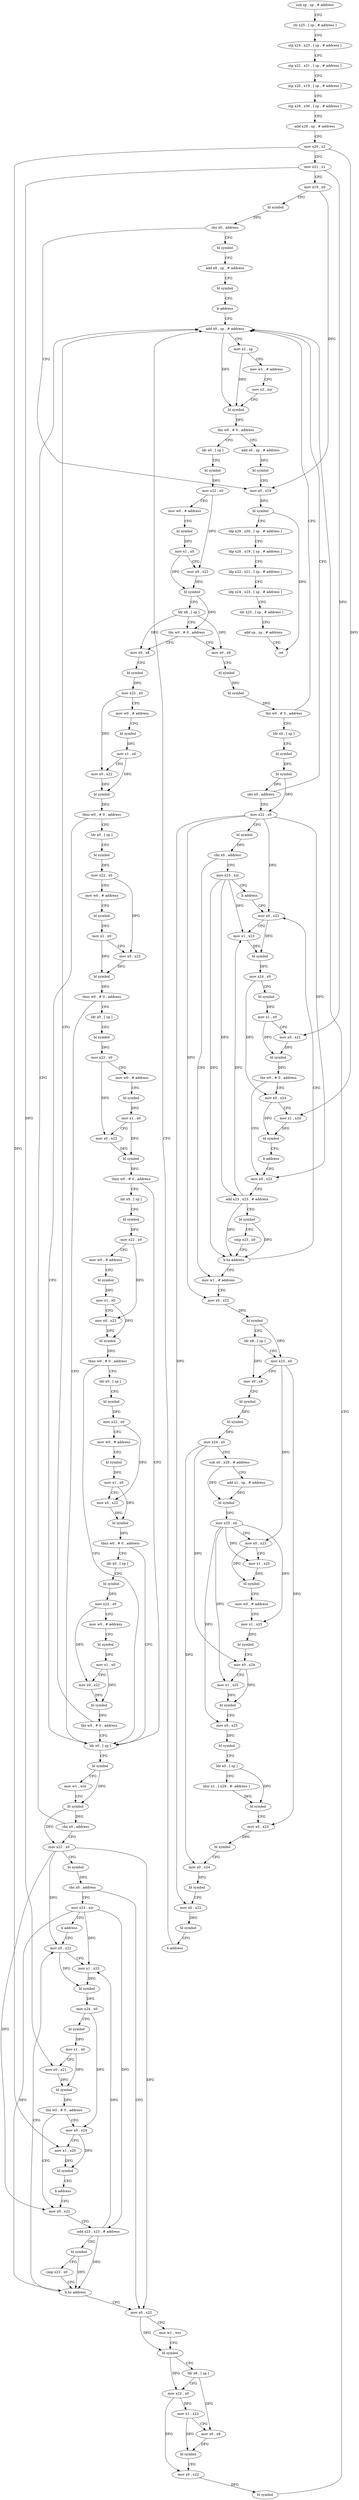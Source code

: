 digraph "func" {
"83272" [label = "sub sp , sp , # address" ]
"83276" [label = "str x25 , [ sp , # address ]" ]
"83280" [label = "stp x24 , x23 , [ sp , # address ]" ]
"83284" [label = "stp x22 , x21 , [ sp , # address ]" ]
"83288" [label = "stp x20 , x19 , [ sp , # address ]" ]
"83292" [label = "stp x29 , x30 , [ sp , # address ]" ]
"83296" [label = "add x29 , sp , # address" ]
"83300" [label = "mov x20 , x2" ]
"83304" [label = "mov x21 , x1" ]
"83308" [label = "mov x19 , x0" ]
"83312" [label = "bl symbol" ]
"83316" [label = "cbz x0 , address" ]
"84036" [label = "mov x0 , x19" ]
"83320" [label = "bl symbol" ]
"84040" [label = "bl symbol" ]
"84044" [label = "ldp x29 , x30 , [ sp , # address ]" ]
"84048" [label = "ldp x20 , x19 , [ sp , # address ]" ]
"84052" [label = "ldp x22 , x21 , [ sp , # address ]" ]
"84056" [label = "ldp x24 , x23 , [ sp , # address ]" ]
"84060" [label = "ldr x25 , [ sp , # address ]" ]
"84064" [label = "add sp , sp , # address" ]
"84068" [label = "ret" ]
"83324" [label = "add x8 , sp , # address" ]
"83328" [label = "bl symbol" ]
"83332" [label = "b address" ]
"83376" [label = "add x0 , sp , # address" ]
"83380" [label = "mov x2 , sp" ]
"83384" [label = "mov w1 , # address" ]
"83388" [label = "mov x3 , xzr" ]
"83392" [label = "bl symbol" ]
"83396" [label = "tbz w0 , # 0 , address" ]
"84028" [label = "add x0 , sp , # address" ]
"83400" [label = "ldr x0 , [ sp ]" ]
"84032" [label = "bl symbol" ]
"83404" [label = "bl symbol" ]
"83408" [label = "mov x22 , x0" ]
"83412" [label = "mov w0 , # address" ]
"83416" [label = "bl symbol" ]
"83420" [label = "mov x1 , x0" ]
"83424" [label = "mov x0 , x22" ]
"83428" [label = "bl symbol" ]
"83432" [label = "ldr x8 , [ sp ]" ]
"83436" [label = "tbz w0 , # 0 , address" ]
"83564" [label = "mov x0 , x8" ]
"83440" [label = "mov x0 , x8" ]
"83568" [label = "bl symbol" ]
"83572" [label = "mov x22 , x0" ]
"83576" [label = "mov w0 , # address" ]
"83580" [label = "bl symbol" ]
"83584" [label = "mov x1 , x0" ]
"83588" [label = "mov x0 , x22" ]
"83592" [label = "bl symbol" ]
"83596" [label = "tbnz w0 , # 0 , address" ]
"83780" [label = "ldr x0 , [ sp ]" ]
"83600" [label = "ldr x0 , [ sp ]" ]
"83444" [label = "bl symbol" ]
"83448" [label = "bl symbol" ]
"83452" [label = "tbz w0 , # 0 , address" ]
"83456" [label = "ldr x0 , [ sp ]" ]
"83784" [label = "bl symbol" ]
"83788" [label = "mov w1 , wzr" ]
"83792" [label = "bl symbol" ]
"83796" [label = "cbz x0 , address" ]
"83800" [label = "mov x22 , x0" ]
"83604" [label = "bl symbol" ]
"83608" [label = "mov x22 , x0" ]
"83612" [label = "mov w0 , # address" ]
"83616" [label = "bl symbol" ]
"83620" [label = "mov x1 , x0" ]
"83624" [label = "mov x0 , x22" ]
"83628" [label = "bl symbol" ]
"83632" [label = "tbnz w0 , # 0 , address" ]
"83636" [label = "ldr x0 , [ sp ]" ]
"83460" [label = "bl symbol" ]
"83464" [label = "bl symbol" ]
"83468" [label = "cbz x0 , address" ]
"83472" [label = "mov x22 , x0" ]
"83804" [label = "bl symbol" ]
"83808" [label = "cbz x0 , address" ]
"83336" [label = "mov x0 , x22" ]
"83812" [label = "mov x23 , xzr" ]
"83640" [label = "bl symbol" ]
"83644" [label = "mov x22 , x0" ]
"83648" [label = "mov w0 , # address" ]
"83652" [label = "bl symbol" ]
"83656" [label = "mov x1 , x0" ]
"83660" [label = "mov x0 , x22" ]
"83664" [label = "bl symbol" ]
"83668" [label = "tbnz w0 , # 0 , address" ]
"83672" [label = "ldr x0 , [ sp ]" ]
"83476" [label = "bl symbol" ]
"83480" [label = "cbz x0 , address" ]
"83892" [label = "mov w1 , # address" ]
"83484" [label = "mov x23 , xzr" ]
"83340" [label = "mov w1 , wzr" ]
"83344" [label = "bl symbol" ]
"83348" [label = "ldr x8 , [ sp ]" ]
"83352" [label = "mov x22 , x0" ]
"83356" [label = "mov x1 , x22" ]
"83360" [label = "mov x0 , x8" ]
"83364" [label = "bl symbol" ]
"83368" [label = "mov x0 , x22" ]
"83372" [label = "bl symbol" ]
"83816" [label = "b address" ]
"83840" [label = "mov x0 , x22" ]
"83676" [label = "bl symbol" ]
"83680" [label = "mov x22 , x0" ]
"83684" [label = "mov w0 , # address" ]
"83688" [label = "bl symbol" ]
"83692" [label = "mov x1 , x0" ]
"83696" [label = "mov x0 , x22" ]
"83700" [label = "bl symbol" ]
"83704" [label = "tbnz w0 , # 0 , address" ]
"83708" [label = "ldr x0 , [ sp ]" ]
"83896" [label = "mov x0 , x22" ]
"83900" [label = "bl symbol" ]
"83904" [label = "ldr x8 , [ sp ]" ]
"83908" [label = "mov x23 , x0" ]
"83912" [label = "mov x0 , x8" ]
"83916" [label = "bl symbol" ]
"83920" [label = "bl symbol" ]
"83924" [label = "mov x24 , x0" ]
"83928" [label = "sub x0 , x29 , # address" ]
"83932" [label = "add x1 , sp , # address" ]
"83936" [label = "bl symbol" ]
"83940" [label = "mov x25 , x0" ]
"83944" [label = "mov x0 , x23" ]
"83948" [label = "mov x1 , x25" ]
"83952" [label = "bl symbol" ]
"83956" [label = "mov w0 , # address" ]
"83960" [label = "mov x1 , x25" ]
"83964" [label = "bl symbol" ]
"83968" [label = "mov x0 , x24" ]
"83972" [label = "mov x1 , x25" ]
"83976" [label = "bl symbol" ]
"83980" [label = "mov x0 , x25" ]
"83984" [label = "bl symbol" ]
"83988" [label = "ldr x0 , [ sp ]" ]
"83992" [label = "ldur x1 , [ x29 , #- address ]" ]
"83996" [label = "bl symbol" ]
"84000" [label = "mov x0 , x23" ]
"84004" [label = "bl symbol" ]
"84008" [label = "mov x0 , x24" ]
"84012" [label = "bl symbol" ]
"84016" [label = "mov x0 , x22" ]
"84020" [label = "bl symbol" ]
"84024" [label = "b address" ]
"83488" [label = "b address" ]
"83512" [label = "mov x0 , x22" ]
"83844" [label = "mov x1 , x23" ]
"83848" [label = "bl symbol" ]
"83852" [label = "mov x24 , x0" ]
"83856" [label = "bl symbol" ]
"83860" [label = "mov x1 , x0" ]
"83864" [label = "mov x0 , x21" ]
"83868" [label = "bl symbol" ]
"83872" [label = "tbz w0 , # 0 , address" ]
"83820" [label = "mov x0 , x22" ]
"83876" [label = "mov x0 , x24" ]
"83712" [label = "bl symbol" ]
"83716" [label = "mov x22 , x0" ]
"83720" [label = "mov w0 , # address" ]
"83724" [label = "bl symbol" ]
"83728" [label = "mov x1 , x0" ]
"83732" [label = "mov x0 , x22" ]
"83736" [label = "bl symbol" ]
"83740" [label = "tbnz w0 , # 0 , address" ]
"83744" [label = "ldr x0 , [ sp ]" ]
"83516" [label = "mov x1 , x23" ]
"83520" [label = "bl symbol" ]
"83524" [label = "mov x24 , x0" ]
"83528" [label = "bl symbol" ]
"83532" [label = "mov x1 , x0" ]
"83536" [label = "mov x0 , x21" ]
"83540" [label = "bl symbol" ]
"83544" [label = "tbz w0 , # 0 , address" ]
"83492" [label = "mov x0 , x22" ]
"83548" [label = "mov x0 , x24" ]
"83824" [label = "add x23 , x23 , # address" ]
"83828" [label = "bl symbol" ]
"83832" [label = "cmp x23 , x0" ]
"83836" [label = "b.hs address" ]
"83880" [label = "mov x1 , x20" ]
"83884" [label = "bl symbol" ]
"83888" [label = "b address" ]
"83748" [label = "bl symbol" ]
"83752" [label = "mov x22 , x0" ]
"83756" [label = "mov w0 , # address" ]
"83760" [label = "bl symbol" ]
"83764" [label = "mov x1 , x0" ]
"83768" [label = "mov x0 , x22" ]
"83772" [label = "bl symbol" ]
"83776" [label = "tbz w0 , # 0 , address" ]
"83496" [label = "add x23 , x23 , # address" ]
"83500" [label = "bl symbol" ]
"83504" [label = "cmp x23 , x0" ]
"83508" [label = "b.hs address" ]
"83552" [label = "mov x1 , x20" ]
"83556" [label = "bl symbol" ]
"83560" [label = "b address" ]
"83272" -> "83276" [ label = "CFG" ]
"83276" -> "83280" [ label = "CFG" ]
"83280" -> "83284" [ label = "CFG" ]
"83284" -> "83288" [ label = "CFG" ]
"83288" -> "83292" [ label = "CFG" ]
"83292" -> "83296" [ label = "CFG" ]
"83296" -> "83300" [ label = "CFG" ]
"83300" -> "83304" [ label = "CFG" ]
"83300" -> "83880" [ label = "DFG" ]
"83300" -> "83552" [ label = "DFG" ]
"83304" -> "83308" [ label = "CFG" ]
"83304" -> "83864" [ label = "DFG" ]
"83304" -> "83536" [ label = "DFG" ]
"83308" -> "83312" [ label = "CFG" ]
"83308" -> "84036" [ label = "DFG" ]
"83312" -> "83316" [ label = "DFG" ]
"83316" -> "84036" [ label = "CFG" ]
"83316" -> "83320" [ label = "CFG" ]
"84036" -> "84040" [ label = "DFG" ]
"83320" -> "83324" [ label = "CFG" ]
"84040" -> "84044" [ label = "CFG" ]
"84040" -> "84068" [ label = "DFG" ]
"84044" -> "84048" [ label = "CFG" ]
"84048" -> "84052" [ label = "CFG" ]
"84052" -> "84056" [ label = "CFG" ]
"84056" -> "84060" [ label = "CFG" ]
"84060" -> "84064" [ label = "CFG" ]
"84064" -> "84068" [ label = "CFG" ]
"83324" -> "83328" [ label = "CFG" ]
"83328" -> "83332" [ label = "CFG" ]
"83332" -> "83376" [ label = "CFG" ]
"83376" -> "83380" [ label = "CFG" ]
"83376" -> "83392" [ label = "DFG" ]
"83380" -> "83384" [ label = "CFG" ]
"83380" -> "83392" [ label = "DFG" ]
"83384" -> "83388" [ label = "CFG" ]
"83388" -> "83392" [ label = "CFG" ]
"83392" -> "83396" [ label = "DFG" ]
"83396" -> "84028" [ label = "CFG" ]
"83396" -> "83400" [ label = "CFG" ]
"84028" -> "84032" [ label = "DFG" ]
"83400" -> "83404" [ label = "CFG" ]
"84032" -> "84036" [ label = "CFG" ]
"83404" -> "83408" [ label = "DFG" ]
"83408" -> "83412" [ label = "CFG" ]
"83408" -> "83424" [ label = "DFG" ]
"83412" -> "83416" [ label = "CFG" ]
"83416" -> "83420" [ label = "DFG" ]
"83420" -> "83424" [ label = "CFG" ]
"83420" -> "83428" [ label = "DFG" ]
"83424" -> "83428" [ label = "DFG" ]
"83428" -> "83432" [ label = "CFG" ]
"83428" -> "83436" [ label = "DFG" ]
"83432" -> "83436" [ label = "CFG" ]
"83432" -> "83564" [ label = "DFG" ]
"83432" -> "83440" [ label = "DFG" ]
"83436" -> "83564" [ label = "CFG" ]
"83436" -> "83440" [ label = "CFG" ]
"83564" -> "83568" [ label = "CFG" ]
"83440" -> "83444" [ label = "CFG" ]
"83568" -> "83572" [ label = "DFG" ]
"83572" -> "83576" [ label = "CFG" ]
"83572" -> "83588" [ label = "DFG" ]
"83576" -> "83580" [ label = "CFG" ]
"83580" -> "83584" [ label = "DFG" ]
"83584" -> "83588" [ label = "CFG" ]
"83584" -> "83592" [ label = "DFG" ]
"83588" -> "83592" [ label = "DFG" ]
"83592" -> "83596" [ label = "DFG" ]
"83596" -> "83780" [ label = "CFG" ]
"83596" -> "83600" [ label = "CFG" ]
"83780" -> "83784" [ label = "CFG" ]
"83600" -> "83604" [ label = "CFG" ]
"83444" -> "83448" [ label = "DFG" ]
"83448" -> "83452" [ label = "DFG" ]
"83452" -> "83376" [ label = "CFG" ]
"83452" -> "83456" [ label = "CFG" ]
"83456" -> "83460" [ label = "CFG" ]
"83784" -> "83788" [ label = "CFG" ]
"83784" -> "83792" [ label = "DFG" ]
"83788" -> "83792" [ label = "CFG" ]
"83792" -> "83796" [ label = "DFG" ]
"83792" -> "83800" [ label = "DFG" ]
"83796" -> "83376" [ label = "CFG" ]
"83796" -> "83800" [ label = "CFG" ]
"83800" -> "83804" [ label = "CFG" ]
"83800" -> "83336" [ label = "DFG" ]
"83800" -> "83840" [ label = "DFG" ]
"83800" -> "83820" [ label = "DFG" ]
"83604" -> "83608" [ label = "DFG" ]
"83608" -> "83612" [ label = "CFG" ]
"83608" -> "83624" [ label = "DFG" ]
"83612" -> "83616" [ label = "CFG" ]
"83616" -> "83620" [ label = "DFG" ]
"83620" -> "83624" [ label = "CFG" ]
"83620" -> "83628" [ label = "DFG" ]
"83624" -> "83628" [ label = "DFG" ]
"83628" -> "83632" [ label = "DFG" ]
"83632" -> "83780" [ label = "CFG" ]
"83632" -> "83636" [ label = "CFG" ]
"83636" -> "83640" [ label = "CFG" ]
"83460" -> "83464" [ label = "DFG" ]
"83464" -> "83468" [ label = "DFG" ]
"83464" -> "83472" [ label = "DFG" ]
"83468" -> "83376" [ label = "CFG" ]
"83468" -> "83472" [ label = "CFG" ]
"83472" -> "83476" [ label = "CFG" ]
"83472" -> "83896" [ label = "DFG" ]
"83472" -> "84016" [ label = "DFG" ]
"83472" -> "83512" [ label = "DFG" ]
"83472" -> "83492" [ label = "DFG" ]
"83804" -> "83808" [ label = "DFG" ]
"83808" -> "83336" [ label = "CFG" ]
"83808" -> "83812" [ label = "CFG" ]
"83336" -> "83340" [ label = "CFG" ]
"83336" -> "83344" [ label = "DFG" ]
"83812" -> "83816" [ label = "CFG" ]
"83812" -> "83844" [ label = "DFG" ]
"83812" -> "83824" [ label = "DFG" ]
"83812" -> "83836" [ label = "DFG" ]
"83640" -> "83644" [ label = "DFG" ]
"83644" -> "83648" [ label = "CFG" ]
"83644" -> "83660" [ label = "DFG" ]
"83648" -> "83652" [ label = "CFG" ]
"83652" -> "83656" [ label = "DFG" ]
"83656" -> "83660" [ label = "CFG" ]
"83656" -> "83664" [ label = "DFG" ]
"83660" -> "83664" [ label = "DFG" ]
"83664" -> "83668" [ label = "DFG" ]
"83668" -> "83780" [ label = "CFG" ]
"83668" -> "83672" [ label = "CFG" ]
"83672" -> "83676" [ label = "CFG" ]
"83476" -> "83480" [ label = "DFG" ]
"83480" -> "83892" [ label = "CFG" ]
"83480" -> "83484" [ label = "CFG" ]
"83892" -> "83896" [ label = "CFG" ]
"83484" -> "83488" [ label = "CFG" ]
"83484" -> "83516" [ label = "DFG" ]
"83484" -> "83496" [ label = "DFG" ]
"83484" -> "83508" [ label = "DFG" ]
"83340" -> "83344" [ label = "CFG" ]
"83344" -> "83348" [ label = "CFG" ]
"83344" -> "83352" [ label = "DFG" ]
"83348" -> "83352" [ label = "CFG" ]
"83348" -> "83360" [ label = "DFG" ]
"83352" -> "83356" [ label = "DFG" ]
"83352" -> "83368" [ label = "DFG" ]
"83356" -> "83360" [ label = "CFG" ]
"83356" -> "83364" [ label = "DFG" ]
"83360" -> "83364" [ label = "DFG" ]
"83364" -> "83368" [ label = "CFG" ]
"83368" -> "83372" [ label = "DFG" ]
"83372" -> "83376" [ label = "CFG" ]
"83816" -> "83840" [ label = "CFG" ]
"83840" -> "83844" [ label = "CFG" ]
"83840" -> "83848" [ label = "DFG" ]
"83676" -> "83680" [ label = "DFG" ]
"83680" -> "83684" [ label = "CFG" ]
"83680" -> "83696" [ label = "DFG" ]
"83684" -> "83688" [ label = "CFG" ]
"83688" -> "83692" [ label = "DFG" ]
"83692" -> "83696" [ label = "CFG" ]
"83692" -> "83700" [ label = "DFG" ]
"83696" -> "83700" [ label = "DFG" ]
"83700" -> "83704" [ label = "DFG" ]
"83704" -> "83780" [ label = "CFG" ]
"83704" -> "83708" [ label = "CFG" ]
"83708" -> "83712" [ label = "CFG" ]
"83896" -> "83900" [ label = "DFG" ]
"83900" -> "83904" [ label = "CFG" ]
"83900" -> "83908" [ label = "DFG" ]
"83904" -> "83908" [ label = "CFG" ]
"83904" -> "83912" [ label = "DFG" ]
"83908" -> "83912" [ label = "CFG" ]
"83908" -> "83944" [ label = "DFG" ]
"83908" -> "84000" [ label = "DFG" ]
"83912" -> "83916" [ label = "CFG" ]
"83916" -> "83920" [ label = "DFG" ]
"83920" -> "83924" [ label = "DFG" ]
"83924" -> "83928" [ label = "CFG" ]
"83924" -> "83968" [ label = "DFG" ]
"83924" -> "84008" [ label = "DFG" ]
"83928" -> "83932" [ label = "CFG" ]
"83928" -> "83936" [ label = "DFG" ]
"83932" -> "83936" [ label = "DFG" ]
"83936" -> "83940" [ label = "DFG" ]
"83940" -> "83944" [ label = "CFG" ]
"83940" -> "83948" [ label = "DFG" ]
"83940" -> "83960" [ label = "DFG" ]
"83940" -> "83972" [ label = "DFG" ]
"83940" -> "83980" [ label = "DFG" ]
"83944" -> "83948" [ label = "CFG" ]
"83944" -> "83952" [ label = "DFG" ]
"83948" -> "83952" [ label = "DFG" ]
"83952" -> "83956" [ label = "CFG" ]
"83956" -> "83960" [ label = "CFG" ]
"83960" -> "83964" [ label = "DFG" ]
"83964" -> "83968" [ label = "CFG" ]
"83968" -> "83972" [ label = "CFG" ]
"83968" -> "83976" [ label = "DFG" ]
"83972" -> "83976" [ label = "DFG" ]
"83976" -> "83980" [ label = "CFG" ]
"83980" -> "83984" [ label = "DFG" ]
"83984" -> "83988" [ label = "CFG" ]
"83988" -> "83992" [ label = "CFG" ]
"83988" -> "83996" [ label = "DFG" ]
"83992" -> "83996" [ label = "DFG" ]
"83996" -> "84000" [ label = "CFG" ]
"84000" -> "84004" [ label = "DFG" ]
"84004" -> "84008" [ label = "CFG" ]
"84008" -> "84012" [ label = "DFG" ]
"84012" -> "84016" [ label = "CFG" ]
"84016" -> "84020" [ label = "DFG" ]
"84020" -> "84024" [ label = "CFG" ]
"84024" -> "83376" [ label = "CFG" ]
"83488" -> "83512" [ label = "CFG" ]
"83512" -> "83516" [ label = "CFG" ]
"83512" -> "83520" [ label = "DFG" ]
"83844" -> "83848" [ label = "DFG" ]
"83848" -> "83852" [ label = "DFG" ]
"83852" -> "83856" [ label = "CFG" ]
"83852" -> "83876" [ label = "DFG" ]
"83856" -> "83860" [ label = "DFG" ]
"83860" -> "83864" [ label = "CFG" ]
"83860" -> "83868" [ label = "DFG" ]
"83864" -> "83868" [ label = "DFG" ]
"83868" -> "83872" [ label = "DFG" ]
"83872" -> "83820" [ label = "CFG" ]
"83872" -> "83876" [ label = "CFG" ]
"83820" -> "83824" [ label = "CFG" ]
"83876" -> "83880" [ label = "CFG" ]
"83876" -> "83884" [ label = "DFG" ]
"83712" -> "83716" [ label = "DFG" ]
"83716" -> "83720" [ label = "CFG" ]
"83716" -> "83732" [ label = "DFG" ]
"83720" -> "83724" [ label = "CFG" ]
"83724" -> "83728" [ label = "DFG" ]
"83728" -> "83732" [ label = "CFG" ]
"83728" -> "83736" [ label = "DFG" ]
"83732" -> "83736" [ label = "DFG" ]
"83736" -> "83740" [ label = "DFG" ]
"83740" -> "83780" [ label = "CFG" ]
"83740" -> "83744" [ label = "CFG" ]
"83744" -> "83748" [ label = "CFG" ]
"83516" -> "83520" [ label = "DFG" ]
"83520" -> "83524" [ label = "DFG" ]
"83524" -> "83528" [ label = "CFG" ]
"83524" -> "83548" [ label = "DFG" ]
"83528" -> "83532" [ label = "DFG" ]
"83532" -> "83536" [ label = "CFG" ]
"83532" -> "83540" [ label = "DFG" ]
"83536" -> "83540" [ label = "DFG" ]
"83540" -> "83544" [ label = "DFG" ]
"83544" -> "83492" [ label = "CFG" ]
"83544" -> "83548" [ label = "CFG" ]
"83492" -> "83496" [ label = "CFG" ]
"83548" -> "83552" [ label = "CFG" ]
"83548" -> "83556" [ label = "DFG" ]
"83824" -> "83828" [ label = "CFG" ]
"83824" -> "83844" [ label = "DFG" ]
"83824" -> "83836" [ label = "DFG" ]
"83828" -> "83832" [ label = "CFG" ]
"83828" -> "83836" [ label = "DFG" ]
"83832" -> "83836" [ label = "CFG" ]
"83836" -> "83336" [ label = "CFG" ]
"83836" -> "83840" [ label = "CFG" ]
"83880" -> "83884" [ label = "DFG" ]
"83884" -> "83888" [ label = "CFG" ]
"83888" -> "83820" [ label = "CFG" ]
"83748" -> "83752" [ label = "DFG" ]
"83752" -> "83756" [ label = "CFG" ]
"83752" -> "83768" [ label = "DFG" ]
"83756" -> "83760" [ label = "CFG" ]
"83760" -> "83764" [ label = "DFG" ]
"83764" -> "83768" [ label = "CFG" ]
"83764" -> "83772" [ label = "DFG" ]
"83768" -> "83772" [ label = "DFG" ]
"83772" -> "83776" [ label = "DFG" ]
"83776" -> "83376" [ label = "CFG" ]
"83776" -> "83780" [ label = "CFG" ]
"83496" -> "83500" [ label = "CFG" ]
"83496" -> "83516" [ label = "DFG" ]
"83496" -> "83508" [ label = "DFG" ]
"83500" -> "83504" [ label = "CFG" ]
"83500" -> "83508" [ label = "DFG" ]
"83504" -> "83508" [ label = "CFG" ]
"83508" -> "83892" [ label = "CFG" ]
"83508" -> "83512" [ label = "CFG" ]
"83552" -> "83556" [ label = "DFG" ]
"83556" -> "83560" [ label = "CFG" ]
"83560" -> "83492" [ label = "CFG" ]
}
